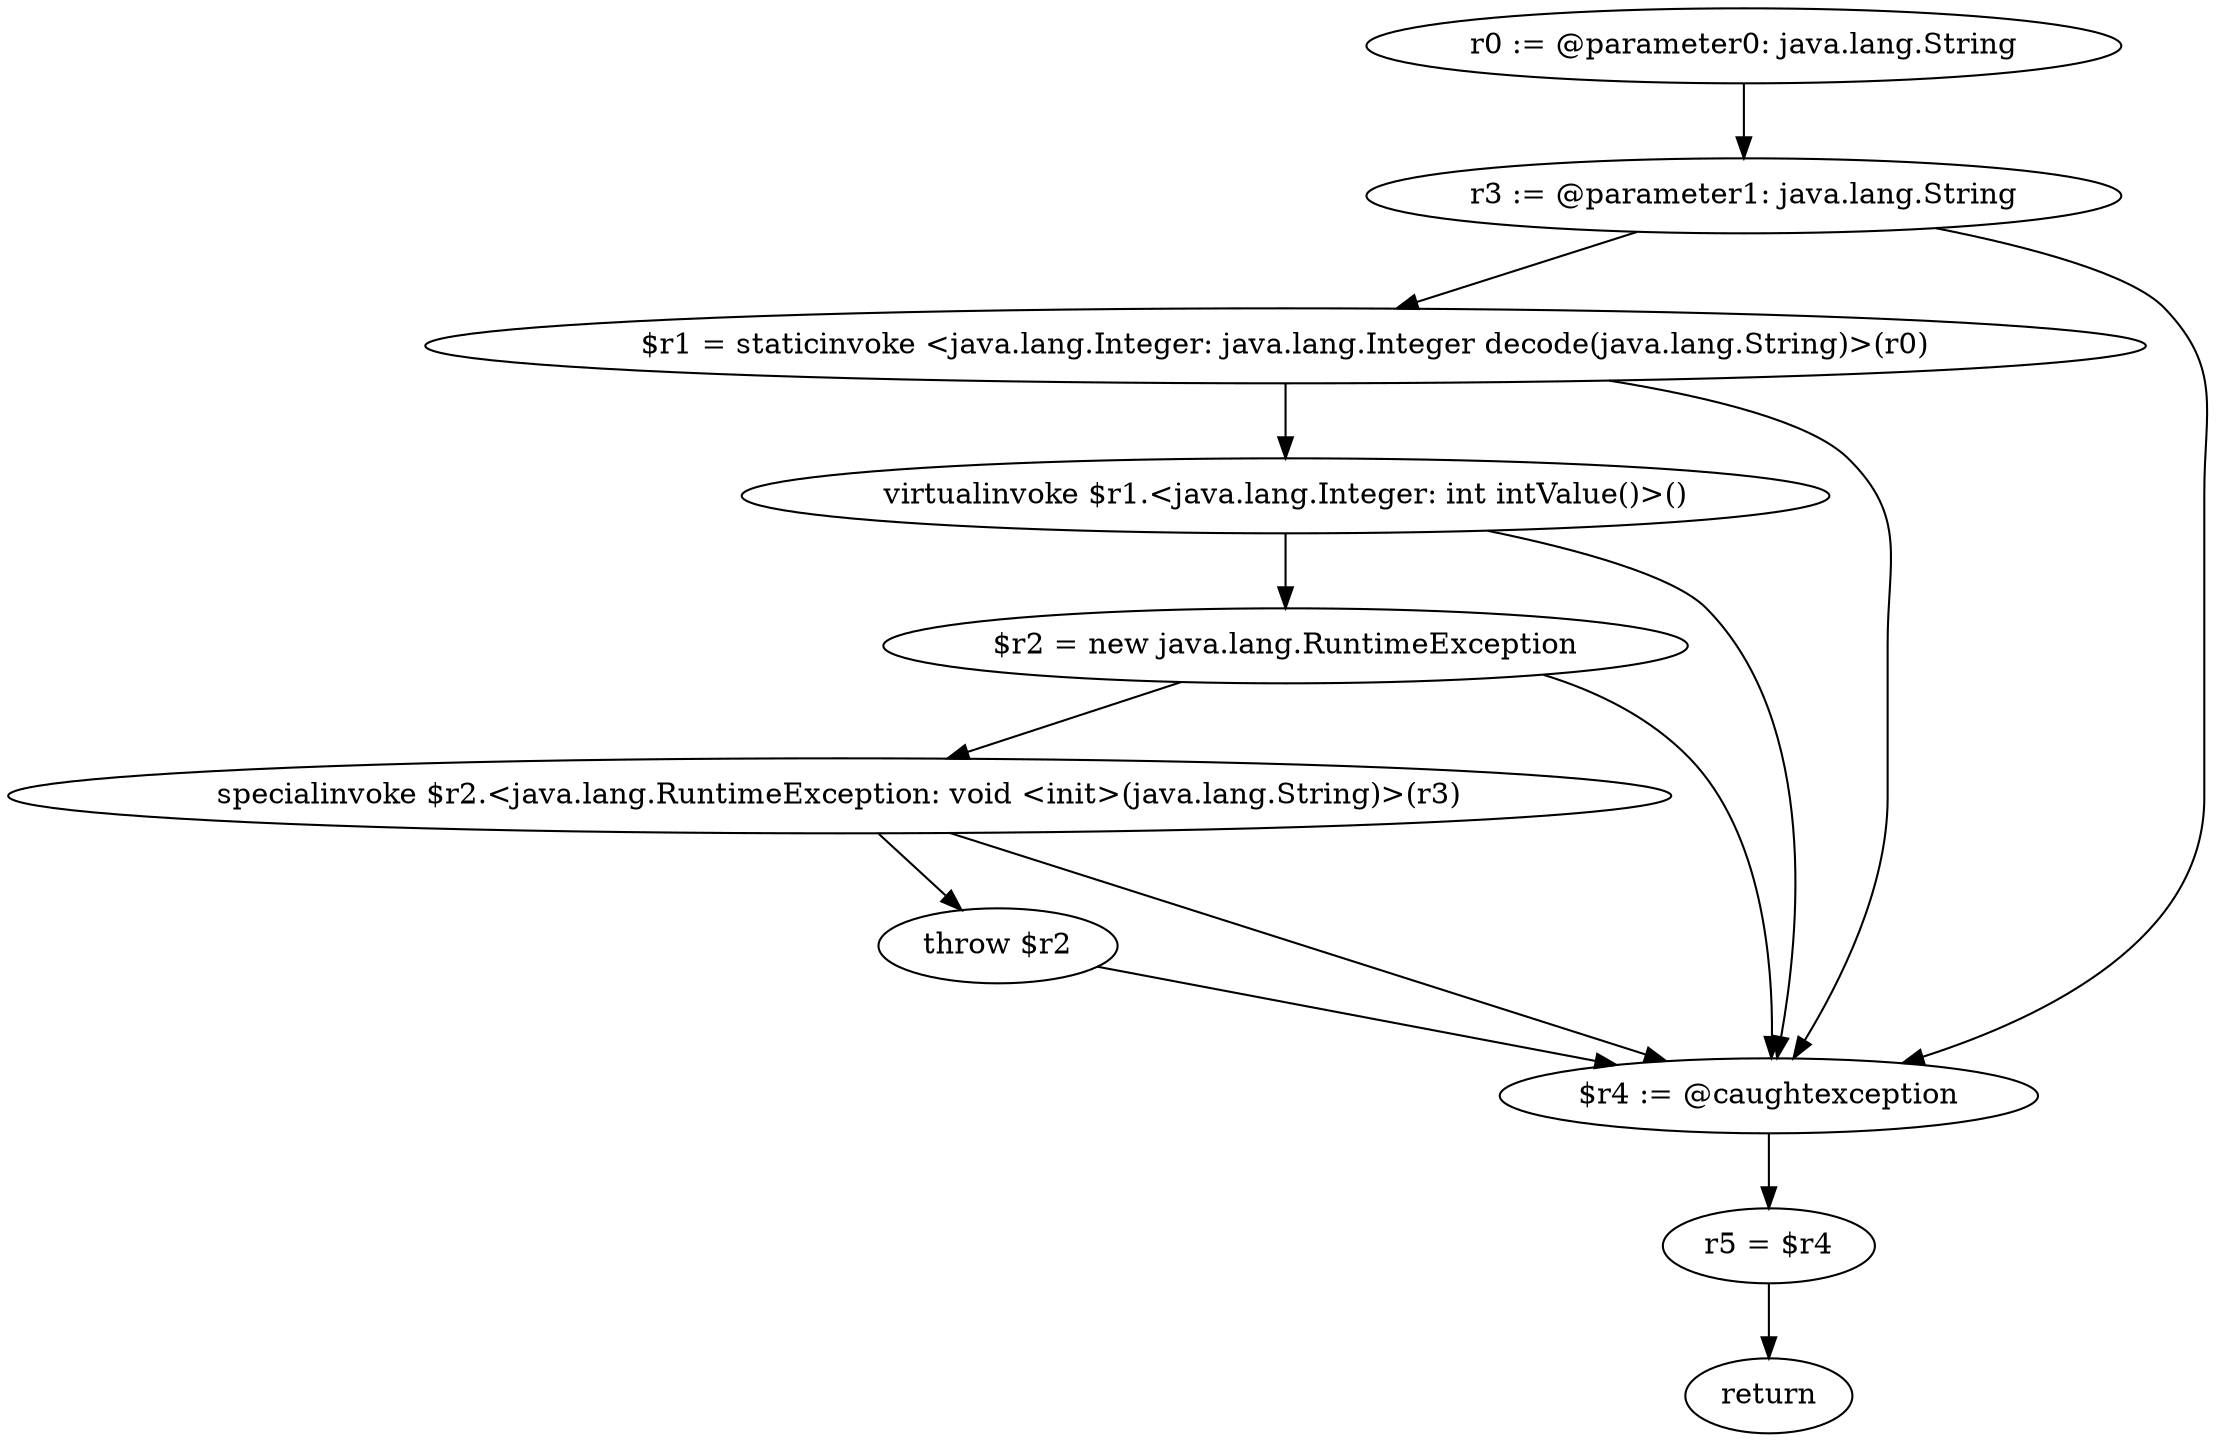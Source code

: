 digraph "unitGraph" {
    "r0 := @parameter0: java.lang.String"
    "r3 := @parameter1: java.lang.String"
    "$r1 = staticinvoke <java.lang.Integer: java.lang.Integer decode(java.lang.String)>(r0)"
    "virtualinvoke $r1.<java.lang.Integer: int intValue()>()"
    "$r2 = new java.lang.RuntimeException"
    "specialinvoke $r2.<java.lang.RuntimeException: void <init>(java.lang.String)>(r3)"
    "throw $r2"
    "$r4 := @caughtexception"
    "r5 = $r4"
    "return"
    "r0 := @parameter0: java.lang.String"->"r3 := @parameter1: java.lang.String";
    "r3 := @parameter1: java.lang.String"->"$r1 = staticinvoke <java.lang.Integer: java.lang.Integer decode(java.lang.String)>(r0)";
    "r3 := @parameter1: java.lang.String"->"$r4 := @caughtexception";
    "$r1 = staticinvoke <java.lang.Integer: java.lang.Integer decode(java.lang.String)>(r0)"->"virtualinvoke $r1.<java.lang.Integer: int intValue()>()";
    "$r1 = staticinvoke <java.lang.Integer: java.lang.Integer decode(java.lang.String)>(r0)"->"$r4 := @caughtexception";
    "virtualinvoke $r1.<java.lang.Integer: int intValue()>()"->"$r2 = new java.lang.RuntimeException";
    "virtualinvoke $r1.<java.lang.Integer: int intValue()>()"->"$r4 := @caughtexception";
    "$r2 = new java.lang.RuntimeException"->"specialinvoke $r2.<java.lang.RuntimeException: void <init>(java.lang.String)>(r3)";
    "$r2 = new java.lang.RuntimeException"->"$r4 := @caughtexception";
    "specialinvoke $r2.<java.lang.RuntimeException: void <init>(java.lang.String)>(r3)"->"throw $r2";
    "specialinvoke $r2.<java.lang.RuntimeException: void <init>(java.lang.String)>(r3)"->"$r4 := @caughtexception";
    "throw $r2"->"$r4 := @caughtexception";
    "$r4 := @caughtexception"->"r5 = $r4";
    "r5 = $r4"->"return";
}
